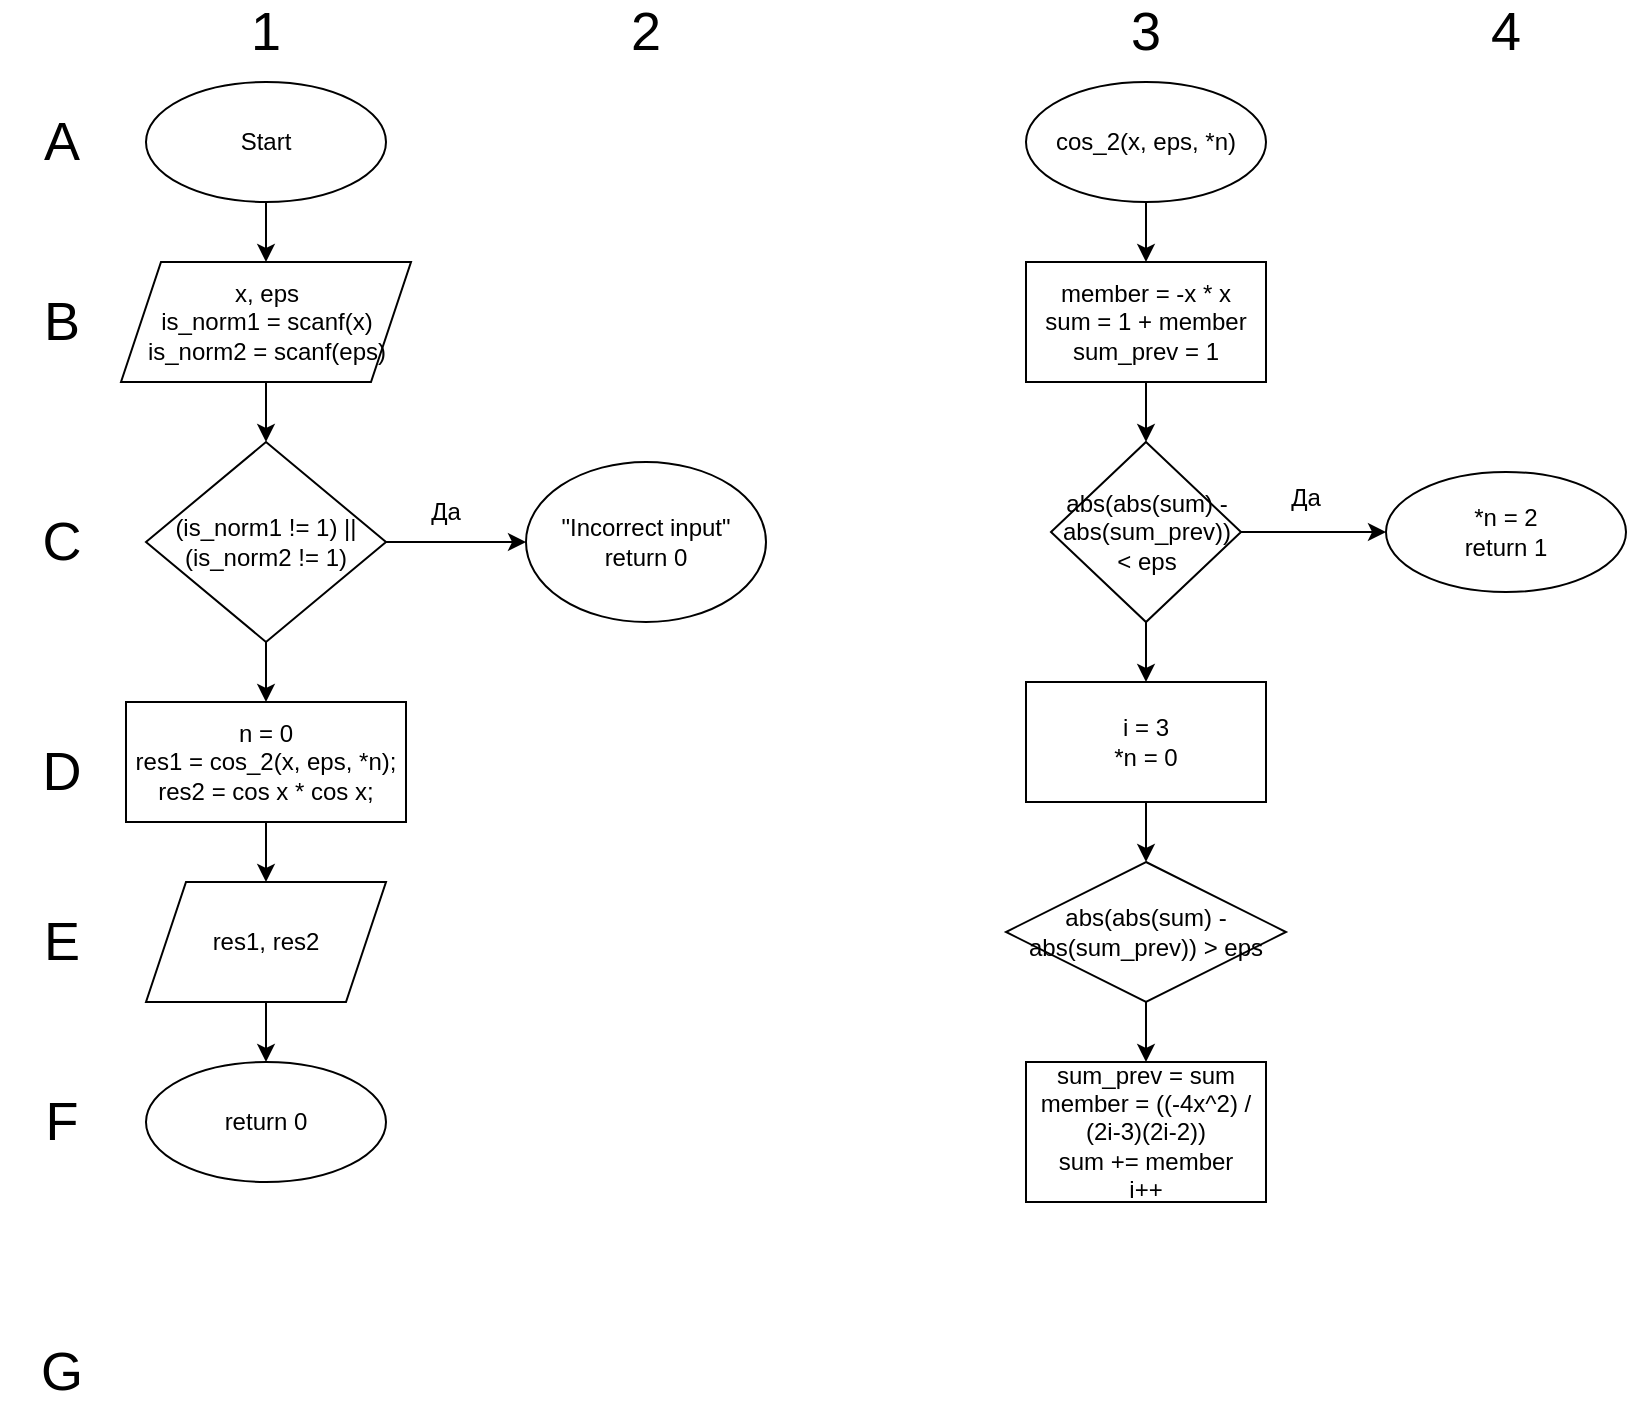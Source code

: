<mxfile version="20.4.0" type="github">
  <diagram id="qTtcVOJ4ErR_S3zqV3l9" name="Страница 1">
    <mxGraphModel dx="1865" dy="1740" grid="1" gridSize="10" guides="1" tooltips="1" connect="1" arrows="1" fold="1" page="1" pageScale="1" pageWidth="827" pageHeight="1169" math="0" shadow="0">
      <root>
        <mxCell id="0" />
        <mxCell id="1" parent="0" />
        <mxCell id="7ulog912auHwQrE-v7mK-1" value="" style="edgeStyle=orthogonalEdgeStyle;rounded=0;orthogonalLoop=1;jettySize=auto;html=1;" edge="1" parent="1" source="7ulog912auHwQrE-v7mK-2" target="7ulog912auHwQrE-v7mK-4">
          <mxGeometry relative="1" as="geometry" />
        </mxCell>
        <mxCell id="7ulog912auHwQrE-v7mK-2" value="Start" style="ellipse;whiteSpace=wrap;html=1;" vertex="1" parent="1">
          <mxGeometry x="60" y="10" width="120" height="60" as="geometry" />
        </mxCell>
        <mxCell id="7ulog912auHwQrE-v7mK-3" value="" style="edgeStyle=orthogonalEdgeStyle;rounded=0;orthogonalLoop=1;jettySize=auto;html=1;" edge="1" parent="1" source="7ulog912auHwQrE-v7mK-4" target="7ulog912auHwQrE-v7mK-7">
          <mxGeometry relative="1" as="geometry" />
        </mxCell>
        <mxCell id="7ulog912auHwQrE-v7mK-4" value="x, eps&lt;br&gt;is_norm1 = scanf(x)&lt;br&gt;is_norm2 = scanf(eps)" style="shape=parallelogram;perimeter=parallelogramPerimeter;whiteSpace=wrap;html=1;fixedSize=1;" vertex="1" parent="1">
          <mxGeometry x="47.5" y="100" width="145" height="60" as="geometry" />
        </mxCell>
        <mxCell id="7ulog912auHwQrE-v7mK-5" value="" style="edgeStyle=orthogonalEdgeStyle;rounded=0;orthogonalLoop=1;jettySize=auto;html=1;" edge="1" parent="1" source="7ulog912auHwQrE-v7mK-7">
          <mxGeometry relative="1" as="geometry">
            <mxPoint x="250" y="240" as="targetPoint" />
          </mxGeometry>
        </mxCell>
        <mxCell id="7ulog912auHwQrE-v7mK-6" value="" style="edgeStyle=orthogonalEdgeStyle;rounded=0;orthogonalLoop=1;jettySize=auto;html=1;" edge="1" parent="1" source="7ulog912auHwQrE-v7mK-7" target="7ulog912auHwQrE-v7mK-10">
          <mxGeometry relative="1" as="geometry" />
        </mxCell>
        <mxCell id="7ulog912auHwQrE-v7mK-7" value="(is_norm1 != 1) ||&lt;br&gt;(is_norm2 != 1)" style="rhombus;whiteSpace=wrap;html=1;" vertex="1" parent="1">
          <mxGeometry x="60" y="190" width="120" height="100" as="geometry" />
        </mxCell>
        <mxCell id="7ulog912auHwQrE-v7mK-8" value="&quot;Incorrect input&quot;&lt;br&gt;return 0" style="ellipse;whiteSpace=wrap;html=1;" vertex="1" parent="1">
          <mxGeometry x="250" y="200" width="120" height="80" as="geometry" />
        </mxCell>
        <mxCell id="7ulog912auHwQrE-v7mK-9" value="" style="edgeStyle=orthogonalEdgeStyle;rounded=0;orthogonalLoop=1;jettySize=auto;html=1;" edge="1" parent="1" source="7ulog912auHwQrE-v7mK-10" target="7ulog912auHwQrE-v7mK-12">
          <mxGeometry relative="1" as="geometry" />
        </mxCell>
        <mxCell id="7ulog912auHwQrE-v7mK-10" value="n = 0&lt;br&gt;res1 = cos_2(x, eps, *n);&lt;br&gt;res2 = cos x * cos x;" style="whiteSpace=wrap;html=1;" vertex="1" parent="1">
          <mxGeometry x="50" y="320" width="140" height="60" as="geometry" />
        </mxCell>
        <mxCell id="7ulog912auHwQrE-v7mK-11" value="" style="edgeStyle=orthogonalEdgeStyle;rounded=0;orthogonalLoop=1;jettySize=auto;html=1;" edge="1" parent="1" source="7ulog912auHwQrE-v7mK-12" target="7ulog912auHwQrE-v7mK-13">
          <mxGeometry relative="1" as="geometry" />
        </mxCell>
        <mxCell id="7ulog912auHwQrE-v7mK-12" value="res1, res2" style="shape=parallelogram;perimeter=parallelogramPerimeter;whiteSpace=wrap;html=1;fixedSize=1;" vertex="1" parent="1">
          <mxGeometry x="60" y="410" width="120" height="60" as="geometry" />
        </mxCell>
        <mxCell id="7ulog912auHwQrE-v7mK-13" value="return 0" style="ellipse;whiteSpace=wrap;html=1;" vertex="1" parent="1">
          <mxGeometry x="60" y="500" width="120" height="60" as="geometry" />
        </mxCell>
        <mxCell id="7ulog912auHwQrE-v7mK-14" value="" style="edgeStyle=orthogonalEdgeStyle;rounded=0;orthogonalLoop=1;jettySize=auto;html=1;" edge="1" parent="1" source="7ulog912auHwQrE-v7mK-15" target="7ulog912auHwQrE-v7mK-17">
          <mxGeometry relative="1" as="geometry" />
        </mxCell>
        <mxCell id="7ulog912auHwQrE-v7mK-15" value="cos_2(x, eps, *n)" style="ellipse;whiteSpace=wrap;html=1;" vertex="1" parent="1">
          <mxGeometry x="500" y="10" width="120" height="60" as="geometry" />
        </mxCell>
        <mxCell id="7ulog912auHwQrE-v7mK-16" value="" style="edgeStyle=orthogonalEdgeStyle;rounded=0;orthogonalLoop=1;jettySize=auto;html=1;" edge="1" parent="1" source="7ulog912auHwQrE-v7mK-17" target="7ulog912auHwQrE-v7mK-20">
          <mxGeometry relative="1" as="geometry" />
        </mxCell>
        <mxCell id="7ulog912auHwQrE-v7mK-17" value="member = -x * x&lt;br&gt;sum = 1 + member&lt;br&gt;sum_prev = 1" style="whiteSpace=wrap;html=1;" vertex="1" parent="1">
          <mxGeometry x="500" y="100" width="120" height="60" as="geometry" />
        </mxCell>
        <mxCell id="7ulog912auHwQrE-v7mK-18" value="" style="edgeStyle=orthogonalEdgeStyle;rounded=0;orthogonalLoop=1;jettySize=auto;html=1;" edge="1" parent="1" source="7ulog912auHwQrE-v7mK-20" target="7ulog912auHwQrE-v7mK-21">
          <mxGeometry relative="1" as="geometry" />
        </mxCell>
        <mxCell id="7ulog912auHwQrE-v7mK-19" value="" style="edgeStyle=orthogonalEdgeStyle;rounded=0;orthogonalLoop=1;jettySize=auto;html=1;" edge="1" parent="1" source="7ulog912auHwQrE-v7mK-20">
          <mxGeometry relative="1" as="geometry">
            <mxPoint x="560" y="310" as="targetPoint" />
          </mxGeometry>
        </mxCell>
        <mxCell id="7ulog912auHwQrE-v7mK-20" value="abs(abs(sum) - abs(sum_prev)) &amp;lt; eps" style="rhombus;whiteSpace=wrap;html=1;" vertex="1" parent="1">
          <mxGeometry x="512.5" y="190" width="95" height="90" as="geometry" />
        </mxCell>
        <mxCell id="7ulog912auHwQrE-v7mK-21" value="*n = 2&lt;br&gt;return 1" style="ellipse;whiteSpace=wrap;html=1;" vertex="1" parent="1">
          <mxGeometry x="680" y="205" width="120" height="60" as="geometry" />
        </mxCell>
        <mxCell id="7ulog912auHwQrE-v7mK-31" value="Да" style="text;html=1;strokeColor=none;fillColor=none;align=center;verticalAlign=middle;whiteSpace=wrap;rounded=0;" vertex="1" parent="1">
          <mxGeometry x="180" y="210" width="60" height="30" as="geometry" />
        </mxCell>
        <mxCell id="7ulog912auHwQrE-v7mK-32" value="Да" style="text;html=1;strokeColor=none;fillColor=none;align=center;verticalAlign=middle;whiteSpace=wrap;rounded=0;" vertex="1" parent="1">
          <mxGeometry x="610" y="200" width="60" height="35" as="geometry" />
        </mxCell>
        <mxCell id="7ulog912auHwQrE-v7mK-34" value="&lt;font style=&quot;font-size: 27px;&quot;&gt;A&lt;/font&gt;" style="text;html=1;strokeColor=none;fillColor=none;align=center;verticalAlign=middle;whiteSpace=wrap;rounded=0;strokeWidth=10;" vertex="1" parent="1">
          <mxGeometry x="-12.5" y="25" width="60" height="30" as="geometry" />
        </mxCell>
        <mxCell id="7ulog912auHwQrE-v7mK-35" value="&lt;font style=&quot;font-size: 27px;&quot;&gt;B&lt;/font&gt;" style="text;html=1;strokeColor=none;fillColor=none;align=center;verticalAlign=middle;whiteSpace=wrap;rounded=0;strokeWidth=10;" vertex="1" parent="1">
          <mxGeometry x="-12.5" y="115" width="60" height="30" as="geometry" />
        </mxCell>
        <mxCell id="7ulog912auHwQrE-v7mK-36" value="&lt;font style=&quot;font-size: 27px;&quot;&gt;C&lt;/font&gt;" style="text;html=1;strokeColor=none;fillColor=none;align=center;verticalAlign=middle;whiteSpace=wrap;rounded=0;strokeWidth=10;" vertex="1" parent="1">
          <mxGeometry x="-12.5" y="225" width="60" height="30" as="geometry" />
        </mxCell>
        <mxCell id="7ulog912auHwQrE-v7mK-37" value="&lt;font style=&quot;font-size: 27px;&quot;&gt;D&lt;/font&gt;" style="text;html=1;strokeColor=none;fillColor=none;align=center;verticalAlign=middle;whiteSpace=wrap;rounded=0;strokeWidth=10;" vertex="1" parent="1">
          <mxGeometry x="-12.5" y="340" width="60" height="30" as="geometry" />
        </mxCell>
        <mxCell id="7ulog912auHwQrE-v7mK-38" value="&lt;font style=&quot;font-size: 27px;&quot;&gt;E&lt;/font&gt;" style="text;html=1;strokeColor=none;fillColor=none;align=center;verticalAlign=middle;whiteSpace=wrap;rounded=0;strokeWidth=10;" vertex="1" parent="1">
          <mxGeometry x="-12.5" y="425" width="60" height="30" as="geometry" />
        </mxCell>
        <mxCell id="7ulog912auHwQrE-v7mK-39" value="&lt;font style=&quot;font-size: 27px;&quot;&gt;F&lt;/font&gt;" style="text;html=1;strokeColor=none;fillColor=none;align=center;verticalAlign=middle;whiteSpace=wrap;rounded=0;strokeWidth=10;" vertex="1" parent="1">
          <mxGeometry x="-12.5" y="515" width="60" height="30" as="geometry" />
        </mxCell>
        <mxCell id="7ulog912auHwQrE-v7mK-40" value="&lt;font style=&quot;font-size: 27px;&quot;&gt;G&lt;/font&gt;" style="text;html=1;strokeColor=none;fillColor=none;align=center;verticalAlign=middle;whiteSpace=wrap;rounded=0;strokeWidth=10;" vertex="1" parent="1">
          <mxGeometry x="-12.5" y="640" width="60" height="30" as="geometry" />
        </mxCell>
        <mxCell id="7ulog912auHwQrE-v7mK-41" value="&lt;font style=&quot;font-size: 27px;&quot;&gt;1&lt;/font&gt;" style="text;html=1;strokeColor=none;fillColor=none;align=center;verticalAlign=middle;whiteSpace=wrap;rounded=0;strokeWidth=10;" vertex="1" parent="1">
          <mxGeometry x="90" y="-30" width="60" height="30" as="geometry" />
        </mxCell>
        <mxCell id="7ulog912auHwQrE-v7mK-42" value="&lt;font style=&quot;font-size: 27px;&quot;&gt;2&lt;/font&gt;" style="text;html=1;strokeColor=none;fillColor=none;align=center;verticalAlign=middle;whiteSpace=wrap;rounded=0;strokeWidth=10;" vertex="1" parent="1">
          <mxGeometry x="280" y="-30" width="60" height="30" as="geometry" />
        </mxCell>
        <mxCell id="7ulog912auHwQrE-v7mK-43" value="&lt;font style=&quot;font-size: 27px;&quot;&gt;3&lt;/font&gt;" style="text;html=1;strokeColor=none;fillColor=none;align=center;verticalAlign=middle;whiteSpace=wrap;rounded=0;strokeWidth=10;" vertex="1" parent="1">
          <mxGeometry x="530" y="-30" width="60" height="30" as="geometry" />
        </mxCell>
        <mxCell id="7ulog912auHwQrE-v7mK-44" value="&lt;font style=&quot;font-size: 27px;&quot;&gt;4&lt;/font&gt;" style="text;html=1;strokeColor=none;fillColor=none;align=center;verticalAlign=middle;whiteSpace=wrap;rounded=0;strokeWidth=10;" vertex="1" parent="1">
          <mxGeometry x="710" y="-30" width="60" height="30" as="geometry" />
        </mxCell>
        <mxCell id="7ulog912auHwQrE-v7mK-47" value="" style="edgeStyle=orthogonalEdgeStyle;rounded=0;orthogonalLoop=1;jettySize=auto;html=1;" edge="1" parent="1" source="7ulog912auHwQrE-v7mK-45" target="7ulog912auHwQrE-v7mK-46">
          <mxGeometry relative="1" as="geometry" />
        </mxCell>
        <mxCell id="7ulog912auHwQrE-v7mK-45" value="i = 3&lt;br&gt;*n = 0" style="rounded=0;whiteSpace=wrap;html=1;" vertex="1" parent="1">
          <mxGeometry x="500" y="310" width="120" height="60" as="geometry" />
        </mxCell>
        <mxCell id="7ulog912auHwQrE-v7mK-49" value="" style="edgeStyle=orthogonalEdgeStyle;rounded=0;orthogonalLoop=1;jettySize=auto;html=1;" edge="1" parent="1" source="7ulog912auHwQrE-v7mK-46" target="7ulog912auHwQrE-v7mK-48">
          <mxGeometry relative="1" as="geometry" />
        </mxCell>
        <mxCell id="7ulog912auHwQrE-v7mK-46" value="abs(abs(sum) -abs(sum_prev)) &amp;gt; eps" style="rhombus;whiteSpace=wrap;html=1;" vertex="1" parent="1">
          <mxGeometry x="490" y="400" width="140" height="70" as="geometry" />
        </mxCell>
        <mxCell id="7ulog912auHwQrE-v7mK-48" value="sum_prev = sum&lt;br&gt;member = ((-4x^2) / (2i-3)(2i-2))&lt;br&gt;sum += member&lt;br&gt;i++" style="whiteSpace=wrap;html=1;" vertex="1" parent="1">
          <mxGeometry x="500" y="500" width="120" height="70" as="geometry" />
        </mxCell>
      </root>
    </mxGraphModel>
  </diagram>
</mxfile>
